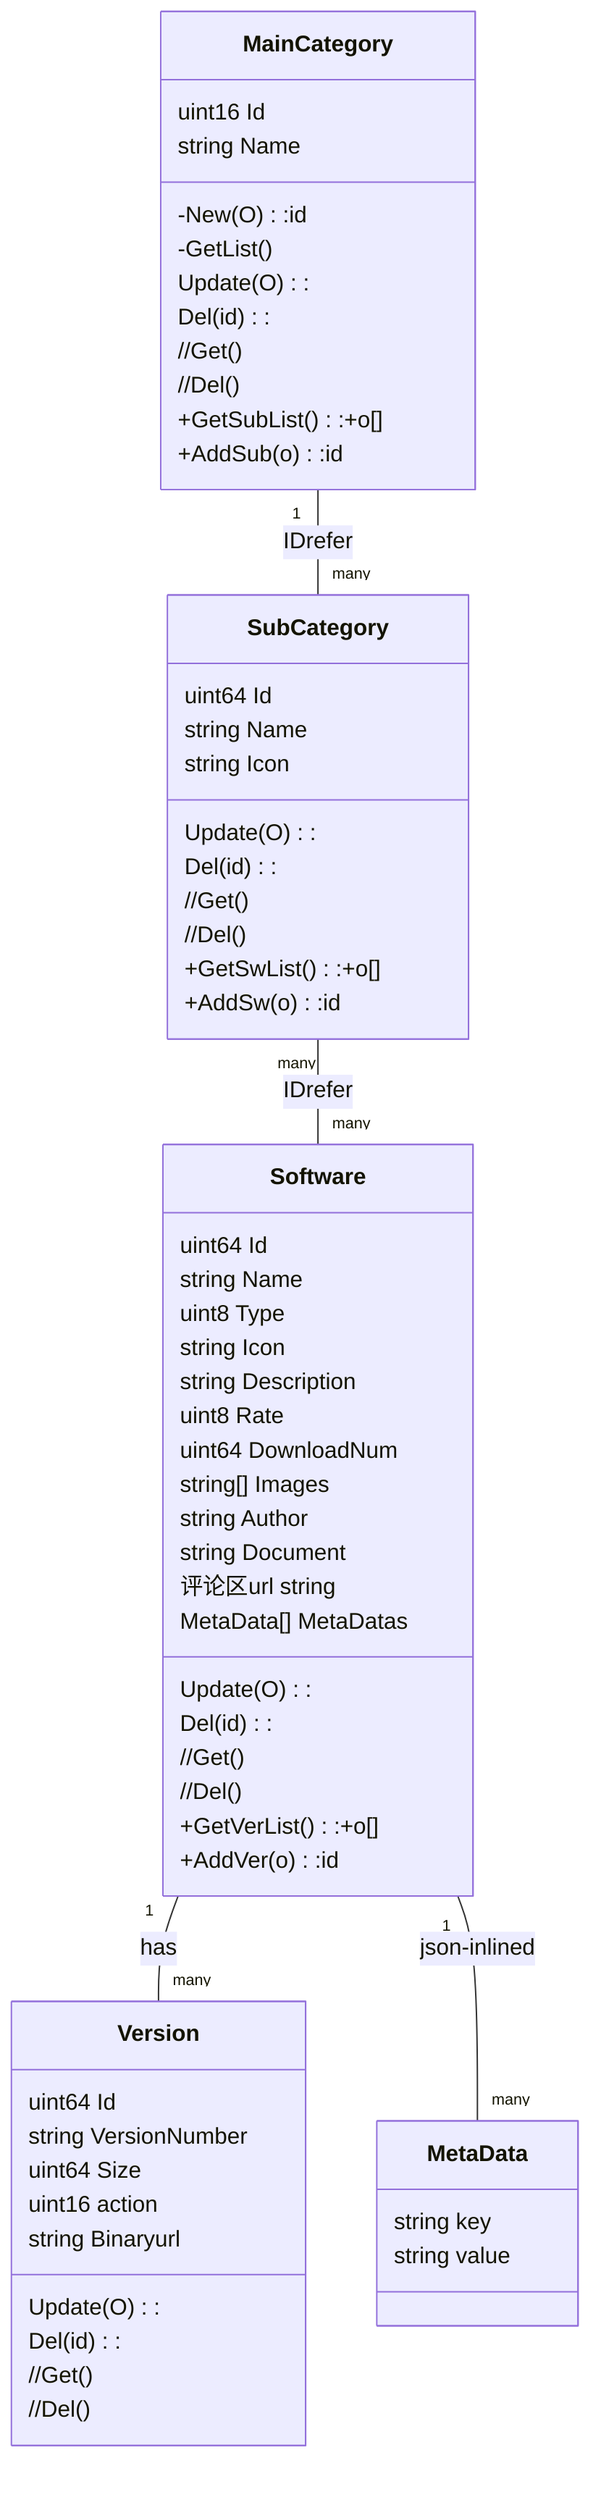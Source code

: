 classDiagram

class MainCategory {
    uint16 Id
    string Name

    -New(O):id
    -GetList()

    Update(O):
    Del(id):
    //Get()
    //Del()

    +GetSubList():+o[]
    +AddSub(o):id


}

class SubCategory {
    uint64 Id
    string Name
    string Icon
     
    Update(O):
    Del(id):
    //Get()
    //Del()
    +GetSwList():+o[]
    +AddSw(o):id

}

class Software {

    uint64 Id
    string Name
    uint8 Type
    string Icon
    string Description
    uint8 Rate
    uint64 DownloadNum
    string[] Images
    string Author
    string Document
    评论区url string

    MetaData[] MetaDatas
    Update(O):
    Del(id):
    //Get()
    //Del()

    +GetVerList():+o[]
    +AddVer(o):id


}

class Version {
    uint64 Id
    string VersionNumber
    uint64 Size
    uint16 action
    string Binaryurl

    Update(O):
    Del(id):
    //Get()
    //Del()

}


class MetaData {
    string key
    string value
}



MainCategory "1" -- "many" SubCategory : IDrefer
SubCategory "many" -- "many" Software : IDrefer
Software "1" -- "many" Version : has

Software "1" -- "many" MetaData : json-inlined